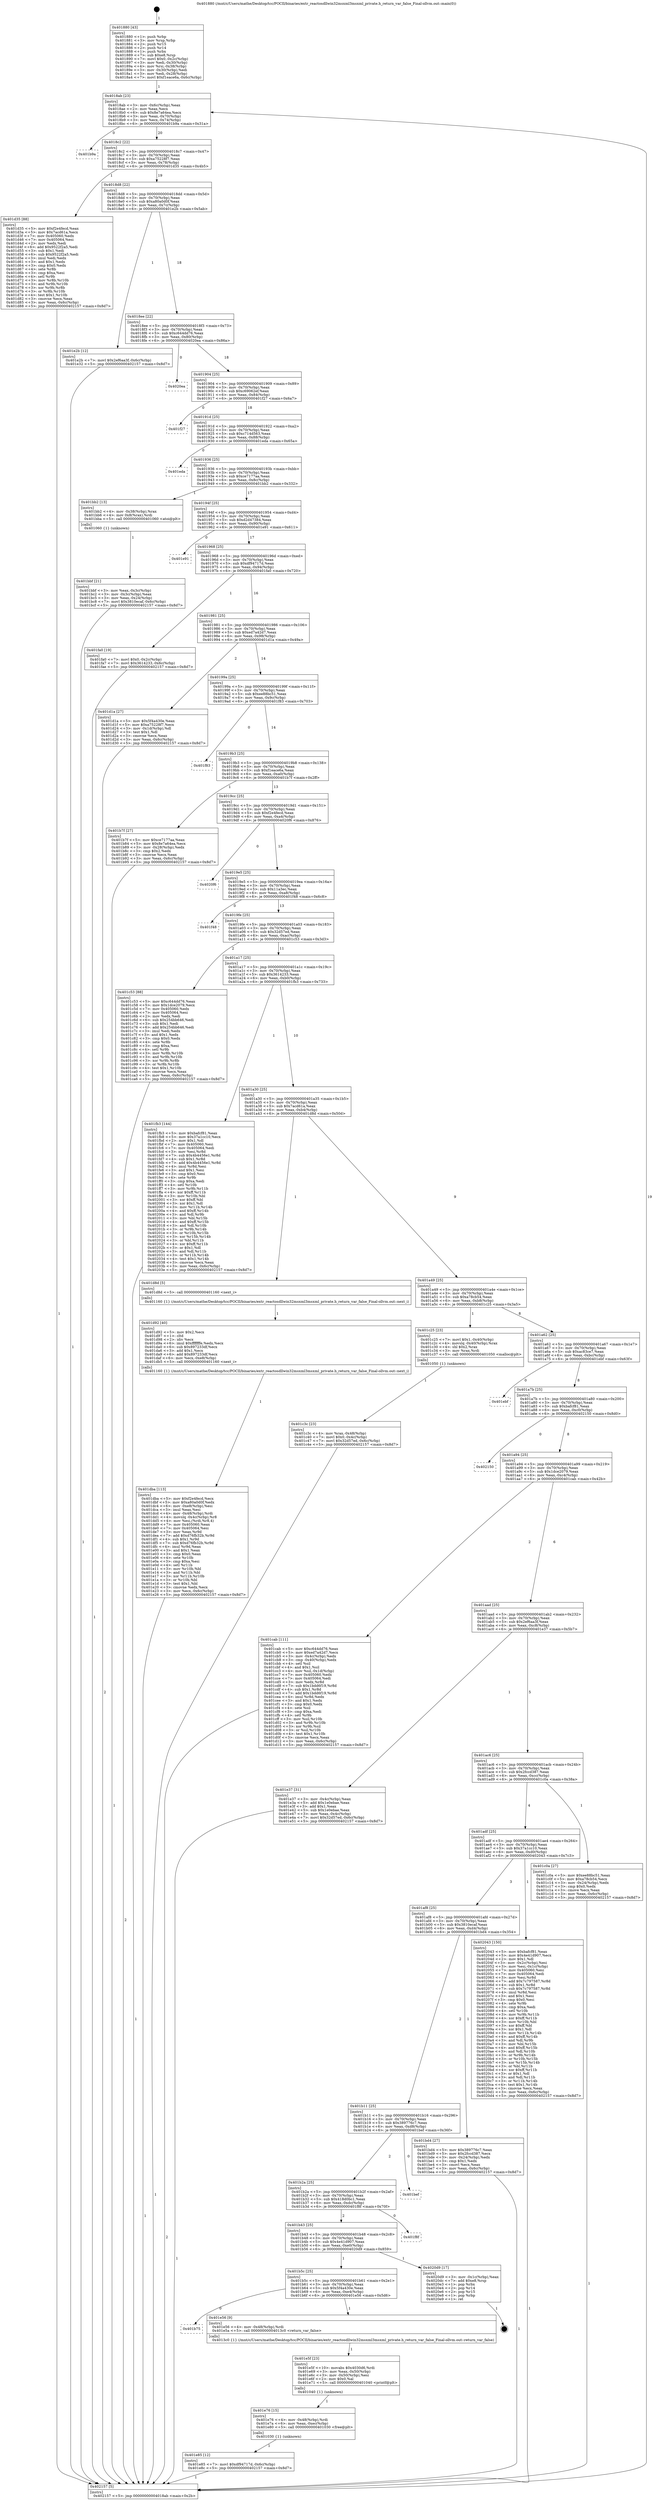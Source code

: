digraph "0x401880" {
  label = "0x401880 (/mnt/c/Users/mathe/Desktop/tcc/POCII/binaries/extr_reactosdllwin32msxml3msxml_private.h_return_var_false_Final-ollvm.out::main(0))"
  labelloc = "t"
  node[shape=record]

  Entry [label="",width=0.3,height=0.3,shape=circle,fillcolor=black,style=filled]
  "0x4018ab" [label="{
     0x4018ab [23]\l
     | [instrs]\l
     &nbsp;&nbsp;0x4018ab \<+3\>: mov -0x6c(%rbp),%eax\l
     &nbsp;&nbsp;0x4018ae \<+2\>: mov %eax,%ecx\l
     &nbsp;&nbsp;0x4018b0 \<+6\>: sub $0x8e7a64ea,%ecx\l
     &nbsp;&nbsp;0x4018b6 \<+3\>: mov %eax,-0x70(%rbp)\l
     &nbsp;&nbsp;0x4018b9 \<+3\>: mov %ecx,-0x74(%rbp)\l
     &nbsp;&nbsp;0x4018bc \<+6\>: je 0000000000401b9a \<main+0x31a\>\l
  }"]
  "0x401b9a" [label="{
     0x401b9a\l
  }", style=dashed]
  "0x4018c2" [label="{
     0x4018c2 [22]\l
     | [instrs]\l
     &nbsp;&nbsp;0x4018c2 \<+5\>: jmp 00000000004018c7 \<main+0x47\>\l
     &nbsp;&nbsp;0x4018c7 \<+3\>: mov -0x70(%rbp),%eax\l
     &nbsp;&nbsp;0x4018ca \<+5\>: sub $0xa75228f7,%eax\l
     &nbsp;&nbsp;0x4018cf \<+3\>: mov %eax,-0x78(%rbp)\l
     &nbsp;&nbsp;0x4018d2 \<+6\>: je 0000000000401d35 \<main+0x4b5\>\l
  }"]
  Exit [label="",width=0.3,height=0.3,shape=circle,fillcolor=black,style=filled,peripheries=2]
  "0x401d35" [label="{
     0x401d35 [88]\l
     | [instrs]\l
     &nbsp;&nbsp;0x401d35 \<+5\>: mov $0xf2e4fecd,%eax\l
     &nbsp;&nbsp;0x401d3a \<+5\>: mov $0x7acd61a,%ecx\l
     &nbsp;&nbsp;0x401d3f \<+7\>: mov 0x405060,%edx\l
     &nbsp;&nbsp;0x401d46 \<+7\>: mov 0x405064,%esi\l
     &nbsp;&nbsp;0x401d4d \<+2\>: mov %edx,%edi\l
     &nbsp;&nbsp;0x401d4f \<+6\>: add $0x9522f2a5,%edi\l
     &nbsp;&nbsp;0x401d55 \<+3\>: sub $0x1,%edi\l
     &nbsp;&nbsp;0x401d58 \<+6\>: sub $0x9522f2a5,%edi\l
     &nbsp;&nbsp;0x401d5e \<+3\>: imul %edi,%edx\l
     &nbsp;&nbsp;0x401d61 \<+3\>: and $0x1,%edx\l
     &nbsp;&nbsp;0x401d64 \<+3\>: cmp $0x0,%edx\l
     &nbsp;&nbsp;0x401d67 \<+4\>: sete %r8b\l
     &nbsp;&nbsp;0x401d6b \<+3\>: cmp $0xa,%esi\l
     &nbsp;&nbsp;0x401d6e \<+4\>: setl %r9b\l
     &nbsp;&nbsp;0x401d72 \<+3\>: mov %r8b,%r10b\l
     &nbsp;&nbsp;0x401d75 \<+3\>: and %r9b,%r10b\l
     &nbsp;&nbsp;0x401d78 \<+3\>: xor %r9b,%r8b\l
     &nbsp;&nbsp;0x401d7b \<+3\>: or %r8b,%r10b\l
     &nbsp;&nbsp;0x401d7e \<+4\>: test $0x1,%r10b\l
     &nbsp;&nbsp;0x401d82 \<+3\>: cmovne %ecx,%eax\l
     &nbsp;&nbsp;0x401d85 \<+3\>: mov %eax,-0x6c(%rbp)\l
     &nbsp;&nbsp;0x401d88 \<+5\>: jmp 0000000000402157 \<main+0x8d7\>\l
  }"]
  "0x4018d8" [label="{
     0x4018d8 [22]\l
     | [instrs]\l
     &nbsp;&nbsp;0x4018d8 \<+5\>: jmp 00000000004018dd \<main+0x5d\>\l
     &nbsp;&nbsp;0x4018dd \<+3\>: mov -0x70(%rbp),%eax\l
     &nbsp;&nbsp;0x4018e0 \<+5\>: sub $0xa80a0d0f,%eax\l
     &nbsp;&nbsp;0x4018e5 \<+3\>: mov %eax,-0x7c(%rbp)\l
     &nbsp;&nbsp;0x4018e8 \<+6\>: je 0000000000401e2b \<main+0x5ab\>\l
  }"]
  "0x401e85" [label="{
     0x401e85 [12]\l
     | [instrs]\l
     &nbsp;&nbsp;0x401e85 \<+7\>: movl $0xdf94717d,-0x6c(%rbp)\l
     &nbsp;&nbsp;0x401e8c \<+5\>: jmp 0000000000402157 \<main+0x8d7\>\l
  }"]
  "0x401e2b" [label="{
     0x401e2b [12]\l
     | [instrs]\l
     &nbsp;&nbsp;0x401e2b \<+7\>: movl $0x2ef6aa3f,-0x6c(%rbp)\l
     &nbsp;&nbsp;0x401e32 \<+5\>: jmp 0000000000402157 \<main+0x8d7\>\l
  }"]
  "0x4018ee" [label="{
     0x4018ee [22]\l
     | [instrs]\l
     &nbsp;&nbsp;0x4018ee \<+5\>: jmp 00000000004018f3 \<main+0x73\>\l
     &nbsp;&nbsp;0x4018f3 \<+3\>: mov -0x70(%rbp),%eax\l
     &nbsp;&nbsp;0x4018f6 \<+5\>: sub $0xc644dd76,%eax\l
     &nbsp;&nbsp;0x4018fb \<+3\>: mov %eax,-0x80(%rbp)\l
     &nbsp;&nbsp;0x4018fe \<+6\>: je 00000000004020ea \<main+0x86a\>\l
  }"]
  "0x401e76" [label="{
     0x401e76 [15]\l
     | [instrs]\l
     &nbsp;&nbsp;0x401e76 \<+4\>: mov -0x48(%rbp),%rdi\l
     &nbsp;&nbsp;0x401e7a \<+6\>: mov %eax,-0xec(%rbp)\l
     &nbsp;&nbsp;0x401e80 \<+5\>: call 0000000000401030 \<free@plt\>\l
     | [calls]\l
     &nbsp;&nbsp;0x401030 \{1\} (unknown)\l
  }"]
  "0x4020ea" [label="{
     0x4020ea\l
  }", style=dashed]
  "0x401904" [label="{
     0x401904 [25]\l
     | [instrs]\l
     &nbsp;&nbsp;0x401904 \<+5\>: jmp 0000000000401909 \<main+0x89\>\l
     &nbsp;&nbsp;0x401909 \<+3\>: mov -0x70(%rbp),%eax\l
     &nbsp;&nbsp;0x40190c \<+5\>: sub $0xc69062ef,%eax\l
     &nbsp;&nbsp;0x401911 \<+6\>: mov %eax,-0x84(%rbp)\l
     &nbsp;&nbsp;0x401917 \<+6\>: je 0000000000401f27 \<main+0x6a7\>\l
  }"]
  "0x401e5f" [label="{
     0x401e5f [23]\l
     | [instrs]\l
     &nbsp;&nbsp;0x401e5f \<+10\>: movabs $0x4030d6,%rdi\l
     &nbsp;&nbsp;0x401e69 \<+3\>: mov %eax,-0x50(%rbp)\l
     &nbsp;&nbsp;0x401e6c \<+3\>: mov -0x50(%rbp),%esi\l
     &nbsp;&nbsp;0x401e6f \<+2\>: mov $0x0,%al\l
     &nbsp;&nbsp;0x401e71 \<+5\>: call 0000000000401040 \<printf@plt\>\l
     | [calls]\l
     &nbsp;&nbsp;0x401040 \{1\} (unknown)\l
  }"]
  "0x401f27" [label="{
     0x401f27\l
  }", style=dashed]
  "0x40191d" [label="{
     0x40191d [25]\l
     | [instrs]\l
     &nbsp;&nbsp;0x40191d \<+5\>: jmp 0000000000401922 \<main+0xa2\>\l
     &nbsp;&nbsp;0x401922 \<+3\>: mov -0x70(%rbp),%eax\l
     &nbsp;&nbsp;0x401925 \<+5\>: sub $0xc714d563,%eax\l
     &nbsp;&nbsp;0x40192a \<+6\>: mov %eax,-0x88(%rbp)\l
     &nbsp;&nbsp;0x401930 \<+6\>: je 0000000000401eda \<main+0x65a\>\l
  }"]
  "0x401b75" [label="{
     0x401b75\l
  }", style=dashed]
  "0x401eda" [label="{
     0x401eda\l
  }", style=dashed]
  "0x401936" [label="{
     0x401936 [25]\l
     | [instrs]\l
     &nbsp;&nbsp;0x401936 \<+5\>: jmp 000000000040193b \<main+0xbb\>\l
     &nbsp;&nbsp;0x40193b \<+3\>: mov -0x70(%rbp),%eax\l
     &nbsp;&nbsp;0x40193e \<+5\>: sub $0xce7177aa,%eax\l
     &nbsp;&nbsp;0x401943 \<+6\>: mov %eax,-0x8c(%rbp)\l
     &nbsp;&nbsp;0x401949 \<+6\>: je 0000000000401bb2 \<main+0x332\>\l
  }"]
  "0x401e56" [label="{
     0x401e56 [9]\l
     | [instrs]\l
     &nbsp;&nbsp;0x401e56 \<+4\>: mov -0x48(%rbp),%rdi\l
     &nbsp;&nbsp;0x401e5a \<+5\>: call 00000000004013c0 \<return_var_false\>\l
     | [calls]\l
     &nbsp;&nbsp;0x4013c0 \{1\} (/mnt/c/Users/mathe/Desktop/tcc/POCII/binaries/extr_reactosdllwin32msxml3msxml_private.h_return_var_false_Final-ollvm.out::return_var_false)\l
  }"]
  "0x401bb2" [label="{
     0x401bb2 [13]\l
     | [instrs]\l
     &nbsp;&nbsp;0x401bb2 \<+4\>: mov -0x38(%rbp),%rax\l
     &nbsp;&nbsp;0x401bb6 \<+4\>: mov 0x8(%rax),%rdi\l
     &nbsp;&nbsp;0x401bba \<+5\>: call 0000000000401060 \<atoi@plt\>\l
     | [calls]\l
     &nbsp;&nbsp;0x401060 \{1\} (unknown)\l
  }"]
  "0x40194f" [label="{
     0x40194f [25]\l
     | [instrs]\l
     &nbsp;&nbsp;0x40194f \<+5\>: jmp 0000000000401954 \<main+0xd4\>\l
     &nbsp;&nbsp;0x401954 \<+3\>: mov -0x70(%rbp),%eax\l
     &nbsp;&nbsp;0x401957 \<+5\>: sub $0xd2d47384,%eax\l
     &nbsp;&nbsp;0x40195c \<+6\>: mov %eax,-0x90(%rbp)\l
     &nbsp;&nbsp;0x401962 \<+6\>: je 0000000000401e91 \<main+0x611\>\l
  }"]
  "0x401b5c" [label="{
     0x401b5c [25]\l
     | [instrs]\l
     &nbsp;&nbsp;0x401b5c \<+5\>: jmp 0000000000401b61 \<main+0x2e1\>\l
     &nbsp;&nbsp;0x401b61 \<+3\>: mov -0x70(%rbp),%eax\l
     &nbsp;&nbsp;0x401b64 \<+5\>: sub $0x5f4a430e,%eax\l
     &nbsp;&nbsp;0x401b69 \<+6\>: mov %eax,-0xe4(%rbp)\l
     &nbsp;&nbsp;0x401b6f \<+6\>: je 0000000000401e56 \<main+0x5d6\>\l
  }"]
  "0x401e91" [label="{
     0x401e91\l
  }", style=dashed]
  "0x401968" [label="{
     0x401968 [25]\l
     | [instrs]\l
     &nbsp;&nbsp;0x401968 \<+5\>: jmp 000000000040196d \<main+0xed\>\l
     &nbsp;&nbsp;0x40196d \<+3\>: mov -0x70(%rbp),%eax\l
     &nbsp;&nbsp;0x401970 \<+5\>: sub $0xdf94717d,%eax\l
     &nbsp;&nbsp;0x401975 \<+6\>: mov %eax,-0x94(%rbp)\l
     &nbsp;&nbsp;0x40197b \<+6\>: je 0000000000401fa0 \<main+0x720\>\l
  }"]
  "0x4020d9" [label="{
     0x4020d9 [17]\l
     | [instrs]\l
     &nbsp;&nbsp;0x4020d9 \<+3\>: mov -0x1c(%rbp),%eax\l
     &nbsp;&nbsp;0x4020dc \<+7\>: add $0xe8,%rsp\l
     &nbsp;&nbsp;0x4020e3 \<+1\>: pop %rbx\l
     &nbsp;&nbsp;0x4020e4 \<+2\>: pop %r14\l
     &nbsp;&nbsp;0x4020e6 \<+2\>: pop %r15\l
     &nbsp;&nbsp;0x4020e8 \<+1\>: pop %rbp\l
     &nbsp;&nbsp;0x4020e9 \<+1\>: ret\l
  }"]
  "0x401fa0" [label="{
     0x401fa0 [19]\l
     | [instrs]\l
     &nbsp;&nbsp;0x401fa0 \<+7\>: movl $0x0,-0x2c(%rbp)\l
     &nbsp;&nbsp;0x401fa7 \<+7\>: movl $0x3614233,-0x6c(%rbp)\l
     &nbsp;&nbsp;0x401fae \<+5\>: jmp 0000000000402157 \<main+0x8d7\>\l
  }"]
  "0x401981" [label="{
     0x401981 [25]\l
     | [instrs]\l
     &nbsp;&nbsp;0x401981 \<+5\>: jmp 0000000000401986 \<main+0x106\>\l
     &nbsp;&nbsp;0x401986 \<+3\>: mov -0x70(%rbp),%eax\l
     &nbsp;&nbsp;0x401989 \<+5\>: sub $0xed7a42d7,%eax\l
     &nbsp;&nbsp;0x40198e \<+6\>: mov %eax,-0x98(%rbp)\l
     &nbsp;&nbsp;0x401994 \<+6\>: je 0000000000401d1a \<main+0x49a\>\l
  }"]
  "0x401b43" [label="{
     0x401b43 [25]\l
     | [instrs]\l
     &nbsp;&nbsp;0x401b43 \<+5\>: jmp 0000000000401b48 \<main+0x2c8\>\l
     &nbsp;&nbsp;0x401b48 \<+3\>: mov -0x70(%rbp),%eax\l
     &nbsp;&nbsp;0x401b4b \<+5\>: sub $0x4e41d907,%eax\l
     &nbsp;&nbsp;0x401b50 \<+6\>: mov %eax,-0xe0(%rbp)\l
     &nbsp;&nbsp;0x401b56 \<+6\>: je 00000000004020d9 \<main+0x859\>\l
  }"]
  "0x401d1a" [label="{
     0x401d1a [27]\l
     | [instrs]\l
     &nbsp;&nbsp;0x401d1a \<+5\>: mov $0x5f4a430e,%eax\l
     &nbsp;&nbsp;0x401d1f \<+5\>: mov $0xa75228f7,%ecx\l
     &nbsp;&nbsp;0x401d24 \<+3\>: mov -0x1d(%rbp),%dl\l
     &nbsp;&nbsp;0x401d27 \<+3\>: test $0x1,%dl\l
     &nbsp;&nbsp;0x401d2a \<+3\>: cmovne %ecx,%eax\l
     &nbsp;&nbsp;0x401d2d \<+3\>: mov %eax,-0x6c(%rbp)\l
     &nbsp;&nbsp;0x401d30 \<+5\>: jmp 0000000000402157 \<main+0x8d7\>\l
  }"]
  "0x40199a" [label="{
     0x40199a [25]\l
     | [instrs]\l
     &nbsp;&nbsp;0x40199a \<+5\>: jmp 000000000040199f \<main+0x11f\>\l
     &nbsp;&nbsp;0x40199f \<+3\>: mov -0x70(%rbp),%eax\l
     &nbsp;&nbsp;0x4019a2 \<+5\>: sub $0xee88bc51,%eax\l
     &nbsp;&nbsp;0x4019a7 \<+6\>: mov %eax,-0x9c(%rbp)\l
     &nbsp;&nbsp;0x4019ad \<+6\>: je 0000000000401f83 \<main+0x703\>\l
  }"]
  "0x401f8f" [label="{
     0x401f8f\l
  }", style=dashed]
  "0x401f83" [label="{
     0x401f83\l
  }", style=dashed]
  "0x4019b3" [label="{
     0x4019b3 [25]\l
     | [instrs]\l
     &nbsp;&nbsp;0x4019b3 \<+5\>: jmp 00000000004019b8 \<main+0x138\>\l
     &nbsp;&nbsp;0x4019b8 \<+3\>: mov -0x70(%rbp),%eax\l
     &nbsp;&nbsp;0x4019bb \<+5\>: sub $0xf1eace6a,%eax\l
     &nbsp;&nbsp;0x4019c0 \<+6\>: mov %eax,-0xa0(%rbp)\l
     &nbsp;&nbsp;0x4019c6 \<+6\>: je 0000000000401b7f \<main+0x2ff\>\l
  }"]
  "0x401b2a" [label="{
     0x401b2a [25]\l
     | [instrs]\l
     &nbsp;&nbsp;0x401b2a \<+5\>: jmp 0000000000401b2f \<main+0x2af\>\l
     &nbsp;&nbsp;0x401b2f \<+3\>: mov -0x70(%rbp),%eax\l
     &nbsp;&nbsp;0x401b32 \<+5\>: sub $0x418d0bc1,%eax\l
     &nbsp;&nbsp;0x401b37 \<+6\>: mov %eax,-0xdc(%rbp)\l
     &nbsp;&nbsp;0x401b3d \<+6\>: je 0000000000401f8f \<main+0x70f\>\l
  }"]
  "0x401b7f" [label="{
     0x401b7f [27]\l
     | [instrs]\l
     &nbsp;&nbsp;0x401b7f \<+5\>: mov $0xce7177aa,%eax\l
     &nbsp;&nbsp;0x401b84 \<+5\>: mov $0x8e7a64ea,%ecx\l
     &nbsp;&nbsp;0x401b89 \<+3\>: mov -0x28(%rbp),%edx\l
     &nbsp;&nbsp;0x401b8c \<+3\>: cmp $0x2,%edx\l
     &nbsp;&nbsp;0x401b8f \<+3\>: cmovne %ecx,%eax\l
     &nbsp;&nbsp;0x401b92 \<+3\>: mov %eax,-0x6c(%rbp)\l
     &nbsp;&nbsp;0x401b95 \<+5\>: jmp 0000000000402157 \<main+0x8d7\>\l
  }"]
  "0x4019cc" [label="{
     0x4019cc [25]\l
     | [instrs]\l
     &nbsp;&nbsp;0x4019cc \<+5\>: jmp 00000000004019d1 \<main+0x151\>\l
     &nbsp;&nbsp;0x4019d1 \<+3\>: mov -0x70(%rbp),%eax\l
     &nbsp;&nbsp;0x4019d4 \<+5\>: sub $0xf2e4fecd,%eax\l
     &nbsp;&nbsp;0x4019d9 \<+6\>: mov %eax,-0xa4(%rbp)\l
     &nbsp;&nbsp;0x4019df \<+6\>: je 00000000004020f6 \<main+0x876\>\l
  }"]
  "0x402157" [label="{
     0x402157 [5]\l
     | [instrs]\l
     &nbsp;&nbsp;0x402157 \<+5\>: jmp 00000000004018ab \<main+0x2b\>\l
  }"]
  "0x401880" [label="{
     0x401880 [43]\l
     | [instrs]\l
     &nbsp;&nbsp;0x401880 \<+1\>: push %rbp\l
     &nbsp;&nbsp;0x401881 \<+3\>: mov %rsp,%rbp\l
     &nbsp;&nbsp;0x401884 \<+2\>: push %r15\l
     &nbsp;&nbsp;0x401886 \<+2\>: push %r14\l
     &nbsp;&nbsp;0x401888 \<+1\>: push %rbx\l
     &nbsp;&nbsp;0x401889 \<+7\>: sub $0xe8,%rsp\l
     &nbsp;&nbsp;0x401890 \<+7\>: movl $0x0,-0x2c(%rbp)\l
     &nbsp;&nbsp;0x401897 \<+3\>: mov %edi,-0x30(%rbp)\l
     &nbsp;&nbsp;0x40189a \<+4\>: mov %rsi,-0x38(%rbp)\l
     &nbsp;&nbsp;0x40189e \<+3\>: mov -0x30(%rbp),%edi\l
     &nbsp;&nbsp;0x4018a1 \<+3\>: mov %edi,-0x28(%rbp)\l
     &nbsp;&nbsp;0x4018a4 \<+7\>: movl $0xf1eace6a,-0x6c(%rbp)\l
  }"]
  "0x401bbf" [label="{
     0x401bbf [21]\l
     | [instrs]\l
     &nbsp;&nbsp;0x401bbf \<+3\>: mov %eax,-0x3c(%rbp)\l
     &nbsp;&nbsp;0x401bc2 \<+3\>: mov -0x3c(%rbp),%eax\l
     &nbsp;&nbsp;0x401bc5 \<+3\>: mov %eax,-0x24(%rbp)\l
     &nbsp;&nbsp;0x401bc8 \<+7\>: movl $0x3810ecaf,-0x6c(%rbp)\l
     &nbsp;&nbsp;0x401bcf \<+5\>: jmp 0000000000402157 \<main+0x8d7\>\l
  }"]
  "0x401bef" [label="{
     0x401bef\l
  }", style=dashed]
  "0x4020f6" [label="{
     0x4020f6\l
  }", style=dashed]
  "0x4019e5" [label="{
     0x4019e5 [25]\l
     | [instrs]\l
     &nbsp;&nbsp;0x4019e5 \<+5\>: jmp 00000000004019ea \<main+0x16a\>\l
     &nbsp;&nbsp;0x4019ea \<+3\>: mov -0x70(%rbp),%eax\l
     &nbsp;&nbsp;0x4019ed \<+5\>: sub $0x11a3ec,%eax\l
     &nbsp;&nbsp;0x4019f2 \<+6\>: mov %eax,-0xa8(%rbp)\l
     &nbsp;&nbsp;0x4019f8 \<+6\>: je 0000000000401f48 \<main+0x6c8\>\l
  }"]
  "0x401dba" [label="{
     0x401dba [113]\l
     | [instrs]\l
     &nbsp;&nbsp;0x401dba \<+5\>: mov $0xf2e4fecd,%ecx\l
     &nbsp;&nbsp;0x401dbf \<+5\>: mov $0xa80a0d0f,%edx\l
     &nbsp;&nbsp;0x401dc4 \<+6\>: mov -0xe8(%rbp),%esi\l
     &nbsp;&nbsp;0x401dca \<+3\>: imul %eax,%esi\l
     &nbsp;&nbsp;0x401dcd \<+4\>: mov -0x48(%rbp),%rdi\l
     &nbsp;&nbsp;0x401dd1 \<+4\>: movslq -0x4c(%rbp),%r8\l
     &nbsp;&nbsp;0x401dd5 \<+4\>: mov %esi,(%rdi,%r8,4)\l
     &nbsp;&nbsp;0x401dd9 \<+7\>: mov 0x405060,%eax\l
     &nbsp;&nbsp;0x401de0 \<+7\>: mov 0x405064,%esi\l
     &nbsp;&nbsp;0x401de7 \<+3\>: mov %eax,%r9d\l
     &nbsp;&nbsp;0x401dea \<+7\>: add $0xd76fb32b,%r9d\l
     &nbsp;&nbsp;0x401df1 \<+4\>: sub $0x1,%r9d\l
     &nbsp;&nbsp;0x401df5 \<+7\>: sub $0xd76fb32b,%r9d\l
     &nbsp;&nbsp;0x401dfc \<+4\>: imul %r9d,%eax\l
     &nbsp;&nbsp;0x401e00 \<+3\>: and $0x1,%eax\l
     &nbsp;&nbsp;0x401e03 \<+3\>: cmp $0x0,%eax\l
     &nbsp;&nbsp;0x401e06 \<+4\>: sete %r10b\l
     &nbsp;&nbsp;0x401e0a \<+3\>: cmp $0xa,%esi\l
     &nbsp;&nbsp;0x401e0d \<+4\>: setl %r11b\l
     &nbsp;&nbsp;0x401e11 \<+3\>: mov %r10b,%bl\l
     &nbsp;&nbsp;0x401e14 \<+3\>: and %r11b,%bl\l
     &nbsp;&nbsp;0x401e17 \<+3\>: xor %r11b,%r10b\l
     &nbsp;&nbsp;0x401e1a \<+3\>: or %r10b,%bl\l
     &nbsp;&nbsp;0x401e1d \<+3\>: test $0x1,%bl\l
     &nbsp;&nbsp;0x401e20 \<+3\>: cmovne %edx,%ecx\l
     &nbsp;&nbsp;0x401e23 \<+3\>: mov %ecx,-0x6c(%rbp)\l
     &nbsp;&nbsp;0x401e26 \<+5\>: jmp 0000000000402157 \<main+0x8d7\>\l
  }"]
  "0x401f48" [label="{
     0x401f48\l
  }", style=dashed]
  "0x4019fe" [label="{
     0x4019fe [25]\l
     | [instrs]\l
     &nbsp;&nbsp;0x4019fe \<+5\>: jmp 0000000000401a03 \<main+0x183\>\l
     &nbsp;&nbsp;0x401a03 \<+3\>: mov -0x70(%rbp),%eax\l
     &nbsp;&nbsp;0x401a06 \<+5\>: sub $0x32d57ed,%eax\l
     &nbsp;&nbsp;0x401a0b \<+6\>: mov %eax,-0xac(%rbp)\l
     &nbsp;&nbsp;0x401a11 \<+6\>: je 0000000000401c53 \<main+0x3d3\>\l
  }"]
  "0x401d92" [label="{
     0x401d92 [40]\l
     | [instrs]\l
     &nbsp;&nbsp;0x401d92 \<+5\>: mov $0x2,%ecx\l
     &nbsp;&nbsp;0x401d97 \<+1\>: cltd\l
     &nbsp;&nbsp;0x401d98 \<+2\>: idiv %ecx\l
     &nbsp;&nbsp;0x401d9a \<+6\>: imul $0xfffffffe,%edx,%ecx\l
     &nbsp;&nbsp;0x401da0 \<+6\>: sub $0x897233df,%ecx\l
     &nbsp;&nbsp;0x401da6 \<+3\>: add $0x1,%ecx\l
     &nbsp;&nbsp;0x401da9 \<+6\>: add $0x897233df,%ecx\l
     &nbsp;&nbsp;0x401daf \<+6\>: mov %ecx,-0xe8(%rbp)\l
     &nbsp;&nbsp;0x401db5 \<+5\>: call 0000000000401160 \<next_i\>\l
     | [calls]\l
     &nbsp;&nbsp;0x401160 \{1\} (/mnt/c/Users/mathe/Desktop/tcc/POCII/binaries/extr_reactosdllwin32msxml3msxml_private.h_return_var_false_Final-ollvm.out::next_i)\l
  }"]
  "0x401c53" [label="{
     0x401c53 [88]\l
     | [instrs]\l
     &nbsp;&nbsp;0x401c53 \<+5\>: mov $0xc644dd76,%eax\l
     &nbsp;&nbsp;0x401c58 \<+5\>: mov $0x1dce2079,%ecx\l
     &nbsp;&nbsp;0x401c5d \<+7\>: mov 0x405060,%edx\l
     &nbsp;&nbsp;0x401c64 \<+7\>: mov 0x405064,%esi\l
     &nbsp;&nbsp;0x401c6b \<+2\>: mov %edx,%edi\l
     &nbsp;&nbsp;0x401c6d \<+6\>: sub $0x254bb646,%edi\l
     &nbsp;&nbsp;0x401c73 \<+3\>: sub $0x1,%edi\l
     &nbsp;&nbsp;0x401c76 \<+6\>: add $0x254bb646,%edi\l
     &nbsp;&nbsp;0x401c7c \<+3\>: imul %edi,%edx\l
     &nbsp;&nbsp;0x401c7f \<+3\>: and $0x1,%edx\l
     &nbsp;&nbsp;0x401c82 \<+3\>: cmp $0x0,%edx\l
     &nbsp;&nbsp;0x401c85 \<+4\>: sete %r8b\l
     &nbsp;&nbsp;0x401c89 \<+3\>: cmp $0xa,%esi\l
     &nbsp;&nbsp;0x401c8c \<+4\>: setl %r9b\l
     &nbsp;&nbsp;0x401c90 \<+3\>: mov %r8b,%r10b\l
     &nbsp;&nbsp;0x401c93 \<+3\>: and %r9b,%r10b\l
     &nbsp;&nbsp;0x401c96 \<+3\>: xor %r9b,%r8b\l
     &nbsp;&nbsp;0x401c99 \<+3\>: or %r8b,%r10b\l
     &nbsp;&nbsp;0x401c9c \<+4\>: test $0x1,%r10b\l
     &nbsp;&nbsp;0x401ca0 \<+3\>: cmovne %ecx,%eax\l
     &nbsp;&nbsp;0x401ca3 \<+3\>: mov %eax,-0x6c(%rbp)\l
     &nbsp;&nbsp;0x401ca6 \<+5\>: jmp 0000000000402157 \<main+0x8d7\>\l
  }"]
  "0x401a17" [label="{
     0x401a17 [25]\l
     | [instrs]\l
     &nbsp;&nbsp;0x401a17 \<+5\>: jmp 0000000000401a1c \<main+0x19c\>\l
     &nbsp;&nbsp;0x401a1c \<+3\>: mov -0x70(%rbp),%eax\l
     &nbsp;&nbsp;0x401a1f \<+5\>: sub $0x3614233,%eax\l
     &nbsp;&nbsp;0x401a24 \<+6\>: mov %eax,-0xb0(%rbp)\l
     &nbsp;&nbsp;0x401a2a \<+6\>: je 0000000000401fb3 \<main+0x733\>\l
  }"]
  "0x401c3c" [label="{
     0x401c3c [23]\l
     | [instrs]\l
     &nbsp;&nbsp;0x401c3c \<+4\>: mov %rax,-0x48(%rbp)\l
     &nbsp;&nbsp;0x401c40 \<+7\>: movl $0x0,-0x4c(%rbp)\l
     &nbsp;&nbsp;0x401c47 \<+7\>: movl $0x32d57ed,-0x6c(%rbp)\l
     &nbsp;&nbsp;0x401c4e \<+5\>: jmp 0000000000402157 \<main+0x8d7\>\l
  }"]
  "0x401fb3" [label="{
     0x401fb3 [144]\l
     | [instrs]\l
     &nbsp;&nbsp;0x401fb3 \<+5\>: mov $0xbafcf81,%eax\l
     &nbsp;&nbsp;0x401fb8 \<+5\>: mov $0x37a1cc10,%ecx\l
     &nbsp;&nbsp;0x401fbd \<+2\>: mov $0x1,%dl\l
     &nbsp;&nbsp;0x401fbf \<+7\>: mov 0x405060,%esi\l
     &nbsp;&nbsp;0x401fc6 \<+7\>: mov 0x405064,%edi\l
     &nbsp;&nbsp;0x401fcd \<+3\>: mov %esi,%r8d\l
     &nbsp;&nbsp;0x401fd0 \<+7\>: sub $0x4b4456e1,%r8d\l
     &nbsp;&nbsp;0x401fd7 \<+4\>: sub $0x1,%r8d\l
     &nbsp;&nbsp;0x401fdb \<+7\>: add $0x4b4456e1,%r8d\l
     &nbsp;&nbsp;0x401fe2 \<+4\>: imul %r8d,%esi\l
     &nbsp;&nbsp;0x401fe6 \<+3\>: and $0x1,%esi\l
     &nbsp;&nbsp;0x401fe9 \<+3\>: cmp $0x0,%esi\l
     &nbsp;&nbsp;0x401fec \<+4\>: sete %r9b\l
     &nbsp;&nbsp;0x401ff0 \<+3\>: cmp $0xa,%edi\l
     &nbsp;&nbsp;0x401ff3 \<+4\>: setl %r10b\l
     &nbsp;&nbsp;0x401ff7 \<+3\>: mov %r9b,%r11b\l
     &nbsp;&nbsp;0x401ffa \<+4\>: xor $0xff,%r11b\l
     &nbsp;&nbsp;0x401ffe \<+3\>: mov %r10b,%bl\l
     &nbsp;&nbsp;0x402001 \<+3\>: xor $0xff,%bl\l
     &nbsp;&nbsp;0x402004 \<+3\>: xor $0x1,%dl\l
     &nbsp;&nbsp;0x402007 \<+3\>: mov %r11b,%r14b\l
     &nbsp;&nbsp;0x40200a \<+4\>: and $0xff,%r14b\l
     &nbsp;&nbsp;0x40200e \<+3\>: and %dl,%r9b\l
     &nbsp;&nbsp;0x402011 \<+3\>: mov %bl,%r15b\l
     &nbsp;&nbsp;0x402014 \<+4\>: and $0xff,%r15b\l
     &nbsp;&nbsp;0x402018 \<+3\>: and %dl,%r10b\l
     &nbsp;&nbsp;0x40201b \<+3\>: or %r9b,%r14b\l
     &nbsp;&nbsp;0x40201e \<+3\>: or %r10b,%r15b\l
     &nbsp;&nbsp;0x402021 \<+3\>: xor %r15b,%r14b\l
     &nbsp;&nbsp;0x402024 \<+3\>: or %bl,%r11b\l
     &nbsp;&nbsp;0x402027 \<+4\>: xor $0xff,%r11b\l
     &nbsp;&nbsp;0x40202b \<+3\>: or $0x1,%dl\l
     &nbsp;&nbsp;0x40202e \<+3\>: and %dl,%r11b\l
     &nbsp;&nbsp;0x402031 \<+3\>: or %r11b,%r14b\l
     &nbsp;&nbsp;0x402034 \<+4\>: test $0x1,%r14b\l
     &nbsp;&nbsp;0x402038 \<+3\>: cmovne %ecx,%eax\l
     &nbsp;&nbsp;0x40203b \<+3\>: mov %eax,-0x6c(%rbp)\l
     &nbsp;&nbsp;0x40203e \<+5\>: jmp 0000000000402157 \<main+0x8d7\>\l
  }"]
  "0x401a30" [label="{
     0x401a30 [25]\l
     | [instrs]\l
     &nbsp;&nbsp;0x401a30 \<+5\>: jmp 0000000000401a35 \<main+0x1b5\>\l
     &nbsp;&nbsp;0x401a35 \<+3\>: mov -0x70(%rbp),%eax\l
     &nbsp;&nbsp;0x401a38 \<+5\>: sub $0x7acd61a,%eax\l
     &nbsp;&nbsp;0x401a3d \<+6\>: mov %eax,-0xb4(%rbp)\l
     &nbsp;&nbsp;0x401a43 \<+6\>: je 0000000000401d8d \<main+0x50d\>\l
  }"]
  "0x401b11" [label="{
     0x401b11 [25]\l
     | [instrs]\l
     &nbsp;&nbsp;0x401b11 \<+5\>: jmp 0000000000401b16 \<main+0x296\>\l
     &nbsp;&nbsp;0x401b16 \<+3\>: mov -0x70(%rbp),%eax\l
     &nbsp;&nbsp;0x401b19 \<+5\>: sub $0x389776c7,%eax\l
     &nbsp;&nbsp;0x401b1e \<+6\>: mov %eax,-0xd8(%rbp)\l
     &nbsp;&nbsp;0x401b24 \<+6\>: je 0000000000401bef \<main+0x36f\>\l
  }"]
  "0x401d8d" [label="{
     0x401d8d [5]\l
     | [instrs]\l
     &nbsp;&nbsp;0x401d8d \<+5\>: call 0000000000401160 \<next_i\>\l
     | [calls]\l
     &nbsp;&nbsp;0x401160 \{1\} (/mnt/c/Users/mathe/Desktop/tcc/POCII/binaries/extr_reactosdllwin32msxml3msxml_private.h_return_var_false_Final-ollvm.out::next_i)\l
  }"]
  "0x401a49" [label="{
     0x401a49 [25]\l
     | [instrs]\l
     &nbsp;&nbsp;0x401a49 \<+5\>: jmp 0000000000401a4e \<main+0x1ce\>\l
     &nbsp;&nbsp;0x401a4e \<+3\>: mov -0x70(%rbp),%eax\l
     &nbsp;&nbsp;0x401a51 \<+5\>: sub $0xa78cb54,%eax\l
     &nbsp;&nbsp;0x401a56 \<+6\>: mov %eax,-0xb8(%rbp)\l
     &nbsp;&nbsp;0x401a5c \<+6\>: je 0000000000401c25 \<main+0x3a5\>\l
  }"]
  "0x401bd4" [label="{
     0x401bd4 [27]\l
     | [instrs]\l
     &nbsp;&nbsp;0x401bd4 \<+5\>: mov $0x389776c7,%eax\l
     &nbsp;&nbsp;0x401bd9 \<+5\>: mov $0x2fccd387,%ecx\l
     &nbsp;&nbsp;0x401bde \<+3\>: mov -0x24(%rbp),%edx\l
     &nbsp;&nbsp;0x401be1 \<+3\>: cmp $0x1,%edx\l
     &nbsp;&nbsp;0x401be4 \<+3\>: cmovl %ecx,%eax\l
     &nbsp;&nbsp;0x401be7 \<+3\>: mov %eax,-0x6c(%rbp)\l
     &nbsp;&nbsp;0x401bea \<+5\>: jmp 0000000000402157 \<main+0x8d7\>\l
  }"]
  "0x401c25" [label="{
     0x401c25 [23]\l
     | [instrs]\l
     &nbsp;&nbsp;0x401c25 \<+7\>: movl $0x1,-0x40(%rbp)\l
     &nbsp;&nbsp;0x401c2c \<+4\>: movslq -0x40(%rbp),%rax\l
     &nbsp;&nbsp;0x401c30 \<+4\>: shl $0x2,%rax\l
     &nbsp;&nbsp;0x401c34 \<+3\>: mov %rax,%rdi\l
     &nbsp;&nbsp;0x401c37 \<+5\>: call 0000000000401050 \<malloc@plt\>\l
     | [calls]\l
     &nbsp;&nbsp;0x401050 \{1\} (unknown)\l
  }"]
  "0x401a62" [label="{
     0x401a62 [25]\l
     | [instrs]\l
     &nbsp;&nbsp;0x401a62 \<+5\>: jmp 0000000000401a67 \<main+0x1e7\>\l
     &nbsp;&nbsp;0x401a67 \<+3\>: mov -0x70(%rbp),%eax\l
     &nbsp;&nbsp;0x401a6a \<+5\>: sub $0xac83ce7,%eax\l
     &nbsp;&nbsp;0x401a6f \<+6\>: mov %eax,-0xbc(%rbp)\l
     &nbsp;&nbsp;0x401a75 \<+6\>: je 0000000000401ebf \<main+0x63f\>\l
  }"]
  "0x401af8" [label="{
     0x401af8 [25]\l
     | [instrs]\l
     &nbsp;&nbsp;0x401af8 \<+5\>: jmp 0000000000401afd \<main+0x27d\>\l
     &nbsp;&nbsp;0x401afd \<+3\>: mov -0x70(%rbp),%eax\l
     &nbsp;&nbsp;0x401b00 \<+5\>: sub $0x3810ecaf,%eax\l
     &nbsp;&nbsp;0x401b05 \<+6\>: mov %eax,-0xd4(%rbp)\l
     &nbsp;&nbsp;0x401b0b \<+6\>: je 0000000000401bd4 \<main+0x354\>\l
  }"]
  "0x401ebf" [label="{
     0x401ebf\l
  }", style=dashed]
  "0x401a7b" [label="{
     0x401a7b [25]\l
     | [instrs]\l
     &nbsp;&nbsp;0x401a7b \<+5\>: jmp 0000000000401a80 \<main+0x200\>\l
     &nbsp;&nbsp;0x401a80 \<+3\>: mov -0x70(%rbp),%eax\l
     &nbsp;&nbsp;0x401a83 \<+5\>: sub $0xbafcf81,%eax\l
     &nbsp;&nbsp;0x401a88 \<+6\>: mov %eax,-0xc0(%rbp)\l
     &nbsp;&nbsp;0x401a8e \<+6\>: je 0000000000402150 \<main+0x8d0\>\l
  }"]
  "0x402043" [label="{
     0x402043 [150]\l
     | [instrs]\l
     &nbsp;&nbsp;0x402043 \<+5\>: mov $0xbafcf81,%eax\l
     &nbsp;&nbsp;0x402048 \<+5\>: mov $0x4e41d907,%ecx\l
     &nbsp;&nbsp;0x40204d \<+2\>: mov $0x1,%dl\l
     &nbsp;&nbsp;0x40204f \<+3\>: mov -0x2c(%rbp),%esi\l
     &nbsp;&nbsp;0x402052 \<+3\>: mov %esi,-0x1c(%rbp)\l
     &nbsp;&nbsp;0x402055 \<+7\>: mov 0x405060,%esi\l
     &nbsp;&nbsp;0x40205c \<+7\>: mov 0x405064,%edi\l
     &nbsp;&nbsp;0x402063 \<+3\>: mov %esi,%r8d\l
     &nbsp;&nbsp;0x402066 \<+7\>: add $0x7c797587,%r8d\l
     &nbsp;&nbsp;0x40206d \<+4\>: sub $0x1,%r8d\l
     &nbsp;&nbsp;0x402071 \<+7\>: sub $0x7c797587,%r8d\l
     &nbsp;&nbsp;0x402078 \<+4\>: imul %r8d,%esi\l
     &nbsp;&nbsp;0x40207c \<+3\>: and $0x1,%esi\l
     &nbsp;&nbsp;0x40207f \<+3\>: cmp $0x0,%esi\l
     &nbsp;&nbsp;0x402082 \<+4\>: sete %r9b\l
     &nbsp;&nbsp;0x402086 \<+3\>: cmp $0xa,%edi\l
     &nbsp;&nbsp;0x402089 \<+4\>: setl %r10b\l
     &nbsp;&nbsp;0x40208d \<+3\>: mov %r9b,%r11b\l
     &nbsp;&nbsp;0x402090 \<+4\>: xor $0xff,%r11b\l
     &nbsp;&nbsp;0x402094 \<+3\>: mov %r10b,%bl\l
     &nbsp;&nbsp;0x402097 \<+3\>: xor $0xff,%bl\l
     &nbsp;&nbsp;0x40209a \<+3\>: xor $0x1,%dl\l
     &nbsp;&nbsp;0x40209d \<+3\>: mov %r11b,%r14b\l
     &nbsp;&nbsp;0x4020a0 \<+4\>: and $0xff,%r14b\l
     &nbsp;&nbsp;0x4020a4 \<+3\>: and %dl,%r9b\l
     &nbsp;&nbsp;0x4020a7 \<+3\>: mov %bl,%r15b\l
     &nbsp;&nbsp;0x4020aa \<+4\>: and $0xff,%r15b\l
     &nbsp;&nbsp;0x4020ae \<+3\>: and %dl,%r10b\l
     &nbsp;&nbsp;0x4020b1 \<+3\>: or %r9b,%r14b\l
     &nbsp;&nbsp;0x4020b4 \<+3\>: or %r10b,%r15b\l
     &nbsp;&nbsp;0x4020b7 \<+3\>: xor %r15b,%r14b\l
     &nbsp;&nbsp;0x4020ba \<+3\>: or %bl,%r11b\l
     &nbsp;&nbsp;0x4020bd \<+4\>: xor $0xff,%r11b\l
     &nbsp;&nbsp;0x4020c1 \<+3\>: or $0x1,%dl\l
     &nbsp;&nbsp;0x4020c4 \<+3\>: and %dl,%r11b\l
     &nbsp;&nbsp;0x4020c7 \<+3\>: or %r11b,%r14b\l
     &nbsp;&nbsp;0x4020ca \<+4\>: test $0x1,%r14b\l
     &nbsp;&nbsp;0x4020ce \<+3\>: cmovne %ecx,%eax\l
     &nbsp;&nbsp;0x4020d1 \<+3\>: mov %eax,-0x6c(%rbp)\l
     &nbsp;&nbsp;0x4020d4 \<+5\>: jmp 0000000000402157 \<main+0x8d7\>\l
  }"]
  "0x402150" [label="{
     0x402150\l
  }", style=dashed]
  "0x401a94" [label="{
     0x401a94 [25]\l
     | [instrs]\l
     &nbsp;&nbsp;0x401a94 \<+5\>: jmp 0000000000401a99 \<main+0x219\>\l
     &nbsp;&nbsp;0x401a99 \<+3\>: mov -0x70(%rbp),%eax\l
     &nbsp;&nbsp;0x401a9c \<+5\>: sub $0x1dce2079,%eax\l
     &nbsp;&nbsp;0x401aa1 \<+6\>: mov %eax,-0xc4(%rbp)\l
     &nbsp;&nbsp;0x401aa7 \<+6\>: je 0000000000401cab \<main+0x42b\>\l
  }"]
  "0x401adf" [label="{
     0x401adf [25]\l
     | [instrs]\l
     &nbsp;&nbsp;0x401adf \<+5\>: jmp 0000000000401ae4 \<main+0x264\>\l
     &nbsp;&nbsp;0x401ae4 \<+3\>: mov -0x70(%rbp),%eax\l
     &nbsp;&nbsp;0x401ae7 \<+5\>: sub $0x37a1cc10,%eax\l
     &nbsp;&nbsp;0x401aec \<+6\>: mov %eax,-0xd0(%rbp)\l
     &nbsp;&nbsp;0x401af2 \<+6\>: je 0000000000402043 \<main+0x7c3\>\l
  }"]
  "0x401cab" [label="{
     0x401cab [111]\l
     | [instrs]\l
     &nbsp;&nbsp;0x401cab \<+5\>: mov $0xc644dd76,%eax\l
     &nbsp;&nbsp;0x401cb0 \<+5\>: mov $0xed7a42d7,%ecx\l
     &nbsp;&nbsp;0x401cb5 \<+3\>: mov -0x4c(%rbp),%edx\l
     &nbsp;&nbsp;0x401cb8 \<+3\>: cmp -0x40(%rbp),%edx\l
     &nbsp;&nbsp;0x401cbb \<+4\>: setl %sil\l
     &nbsp;&nbsp;0x401cbf \<+4\>: and $0x1,%sil\l
     &nbsp;&nbsp;0x401cc3 \<+4\>: mov %sil,-0x1d(%rbp)\l
     &nbsp;&nbsp;0x401cc7 \<+7\>: mov 0x405060,%edx\l
     &nbsp;&nbsp;0x401cce \<+7\>: mov 0x405064,%edi\l
     &nbsp;&nbsp;0x401cd5 \<+3\>: mov %edx,%r8d\l
     &nbsp;&nbsp;0x401cd8 \<+7\>: sub $0x1bdd6f19,%r8d\l
     &nbsp;&nbsp;0x401cdf \<+4\>: sub $0x1,%r8d\l
     &nbsp;&nbsp;0x401ce3 \<+7\>: add $0x1bdd6f19,%r8d\l
     &nbsp;&nbsp;0x401cea \<+4\>: imul %r8d,%edx\l
     &nbsp;&nbsp;0x401cee \<+3\>: and $0x1,%edx\l
     &nbsp;&nbsp;0x401cf1 \<+3\>: cmp $0x0,%edx\l
     &nbsp;&nbsp;0x401cf4 \<+4\>: sete %sil\l
     &nbsp;&nbsp;0x401cf8 \<+3\>: cmp $0xa,%edi\l
     &nbsp;&nbsp;0x401cfb \<+4\>: setl %r9b\l
     &nbsp;&nbsp;0x401cff \<+3\>: mov %sil,%r10b\l
     &nbsp;&nbsp;0x401d02 \<+3\>: and %r9b,%r10b\l
     &nbsp;&nbsp;0x401d05 \<+3\>: xor %r9b,%sil\l
     &nbsp;&nbsp;0x401d08 \<+3\>: or %sil,%r10b\l
     &nbsp;&nbsp;0x401d0b \<+4\>: test $0x1,%r10b\l
     &nbsp;&nbsp;0x401d0f \<+3\>: cmovne %ecx,%eax\l
     &nbsp;&nbsp;0x401d12 \<+3\>: mov %eax,-0x6c(%rbp)\l
     &nbsp;&nbsp;0x401d15 \<+5\>: jmp 0000000000402157 \<main+0x8d7\>\l
  }"]
  "0x401aad" [label="{
     0x401aad [25]\l
     | [instrs]\l
     &nbsp;&nbsp;0x401aad \<+5\>: jmp 0000000000401ab2 \<main+0x232\>\l
     &nbsp;&nbsp;0x401ab2 \<+3\>: mov -0x70(%rbp),%eax\l
     &nbsp;&nbsp;0x401ab5 \<+5\>: sub $0x2ef6aa3f,%eax\l
     &nbsp;&nbsp;0x401aba \<+6\>: mov %eax,-0xc8(%rbp)\l
     &nbsp;&nbsp;0x401ac0 \<+6\>: je 0000000000401e37 \<main+0x5b7\>\l
  }"]
  "0x401c0a" [label="{
     0x401c0a [27]\l
     | [instrs]\l
     &nbsp;&nbsp;0x401c0a \<+5\>: mov $0xee88bc51,%eax\l
     &nbsp;&nbsp;0x401c0f \<+5\>: mov $0xa78cb54,%ecx\l
     &nbsp;&nbsp;0x401c14 \<+3\>: mov -0x24(%rbp),%edx\l
     &nbsp;&nbsp;0x401c17 \<+3\>: cmp $0x0,%edx\l
     &nbsp;&nbsp;0x401c1a \<+3\>: cmove %ecx,%eax\l
     &nbsp;&nbsp;0x401c1d \<+3\>: mov %eax,-0x6c(%rbp)\l
     &nbsp;&nbsp;0x401c20 \<+5\>: jmp 0000000000402157 \<main+0x8d7\>\l
  }"]
  "0x401e37" [label="{
     0x401e37 [31]\l
     | [instrs]\l
     &nbsp;&nbsp;0x401e37 \<+3\>: mov -0x4c(%rbp),%eax\l
     &nbsp;&nbsp;0x401e3a \<+5\>: add $0x1e0ebae,%eax\l
     &nbsp;&nbsp;0x401e3f \<+3\>: add $0x1,%eax\l
     &nbsp;&nbsp;0x401e42 \<+5\>: sub $0x1e0ebae,%eax\l
     &nbsp;&nbsp;0x401e47 \<+3\>: mov %eax,-0x4c(%rbp)\l
     &nbsp;&nbsp;0x401e4a \<+7\>: movl $0x32d57ed,-0x6c(%rbp)\l
     &nbsp;&nbsp;0x401e51 \<+5\>: jmp 0000000000402157 \<main+0x8d7\>\l
  }"]
  "0x401ac6" [label="{
     0x401ac6 [25]\l
     | [instrs]\l
     &nbsp;&nbsp;0x401ac6 \<+5\>: jmp 0000000000401acb \<main+0x24b\>\l
     &nbsp;&nbsp;0x401acb \<+3\>: mov -0x70(%rbp),%eax\l
     &nbsp;&nbsp;0x401ace \<+5\>: sub $0x2fccd387,%eax\l
     &nbsp;&nbsp;0x401ad3 \<+6\>: mov %eax,-0xcc(%rbp)\l
     &nbsp;&nbsp;0x401ad9 \<+6\>: je 0000000000401c0a \<main+0x38a\>\l
  }"]
  Entry -> "0x401880" [label=" 1"]
  "0x4018ab" -> "0x401b9a" [label=" 0"]
  "0x4018ab" -> "0x4018c2" [label=" 20"]
  "0x4020d9" -> Exit [label=" 1"]
  "0x4018c2" -> "0x401d35" [label=" 1"]
  "0x4018c2" -> "0x4018d8" [label=" 19"]
  "0x402043" -> "0x402157" [label=" 1"]
  "0x4018d8" -> "0x401e2b" [label=" 1"]
  "0x4018d8" -> "0x4018ee" [label=" 18"]
  "0x401fb3" -> "0x402157" [label=" 1"]
  "0x4018ee" -> "0x4020ea" [label=" 0"]
  "0x4018ee" -> "0x401904" [label=" 18"]
  "0x401fa0" -> "0x402157" [label=" 1"]
  "0x401904" -> "0x401f27" [label=" 0"]
  "0x401904" -> "0x40191d" [label=" 18"]
  "0x401e85" -> "0x402157" [label=" 1"]
  "0x40191d" -> "0x401eda" [label=" 0"]
  "0x40191d" -> "0x401936" [label=" 18"]
  "0x401e76" -> "0x401e85" [label=" 1"]
  "0x401936" -> "0x401bb2" [label=" 1"]
  "0x401936" -> "0x40194f" [label=" 17"]
  "0x401e5f" -> "0x401e76" [label=" 1"]
  "0x40194f" -> "0x401e91" [label=" 0"]
  "0x40194f" -> "0x401968" [label=" 17"]
  "0x401b5c" -> "0x401b75" [label=" 0"]
  "0x401968" -> "0x401fa0" [label=" 1"]
  "0x401968" -> "0x401981" [label=" 16"]
  "0x401b5c" -> "0x401e56" [label=" 1"]
  "0x401981" -> "0x401d1a" [label=" 2"]
  "0x401981" -> "0x40199a" [label=" 14"]
  "0x401b43" -> "0x401b5c" [label=" 1"]
  "0x40199a" -> "0x401f83" [label=" 0"]
  "0x40199a" -> "0x4019b3" [label=" 14"]
  "0x401b43" -> "0x4020d9" [label=" 1"]
  "0x4019b3" -> "0x401b7f" [label=" 1"]
  "0x4019b3" -> "0x4019cc" [label=" 13"]
  "0x401b7f" -> "0x402157" [label=" 1"]
  "0x401880" -> "0x4018ab" [label=" 1"]
  "0x402157" -> "0x4018ab" [label=" 19"]
  "0x401bb2" -> "0x401bbf" [label=" 1"]
  "0x401bbf" -> "0x402157" [label=" 1"]
  "0x401b2a" -> "0x401b43" [label=" 2"]
  "0x4019cc" -> "0x4020f6" [label=" 0"]
  "0x4019cc" -> "0x4019e5" [label=" 13"]
  "0x401b2a" -> "0x401f8f" [label=" 0"]
  "0x4019e5" -> "0x401f48" [label=" 0"]
  "0x4019e5" -> "0x4019fe" [label=" 13"]
  "0x401b11" -> "0x401b2a" [label=" 2"]
  "0x4019fe" -> "0x401c53" [label=" 2"]
  "0x4019fe" -> "0x401a17" [label=" 11"]
  "0x401b11" -> "0x401bef" [label=" 0"]
  "0x401a17" -> "0x401fb3" [label=" 1"]
  "0x401a17" -> "0x401a30" [label=" 10"]
  "0x401e56" -> "0x401e5f" [label=" 1"]
  "0x401a30" -> "0x401d8d" [label=" 1"]
  "0x401a30" -> "0x401a49" [label=" 9"]
  "0x401e37" -> "0x402157" [label=" 1"]
  "0x401a49" -> "0x401c25" [label=" 1"]
  "0x401a49" -> "0x401a62" [label=" 8"]
  "0x401e2b" -> "0x402157" [label=" 1"]
  "0x401a62" -> "0x401ebf" [label=" 0"]
  "0x401a62" -> "0x401a7b" [label=" 8"]
  "0x401d92" -> "0x401dba" [label=" 1"]
  "0x401a7b" -> "0x402150" [label=" 0"]
  "0x401a7b" -> "0x401a94" [label=" 8"]
  "0x401d8d" -> "0x401d92" [label=" 1"]
  "0x401a94" -> "0x401cab" [label=" 2"]
  "0x401a94" -> "0x401aad" [label=" 6"]
  "0x401d1a" -> "0x402157" [label=" 2"]
  "0x401aad" -> "0x401e37" [label=" 1"]
  "0x401aad" -> "0x401ac6" [label=" 5"]
  "0x401cab" -> "0x402157" [label=" 2"]
  "0x401ac6" -> "0x401c0a" [label=" 1"]
  "0x401ac6" -> "0x401adf" [label=" 4"]
  "0x401d35" -> "0x402157" [label=" 1"]
  "0x401adf" -> "0x402043" [label=" 1"]
  "0x401adf" -> "0x401af8" [label=" 3"]
  "0x401dba" -> "0x402157" [label=" 1"]
  "0x401af8" -> "0x401bd4" [label=" 1"]
  "0x401af8" -> "0x401b11" [label=" 2"]
  "0x401bd4" -> "0x402157" [label=" 1"]
  "0x401c0a" -> "0x402157" [label=" 1"]
  "0x401c25" -> "0x401c3c" [label=" 1"]
  "0x401c3c" -> "0x402157" [label=" 1"]
  "0x401c53" -> "0x402157" [label=" 2"]
}
